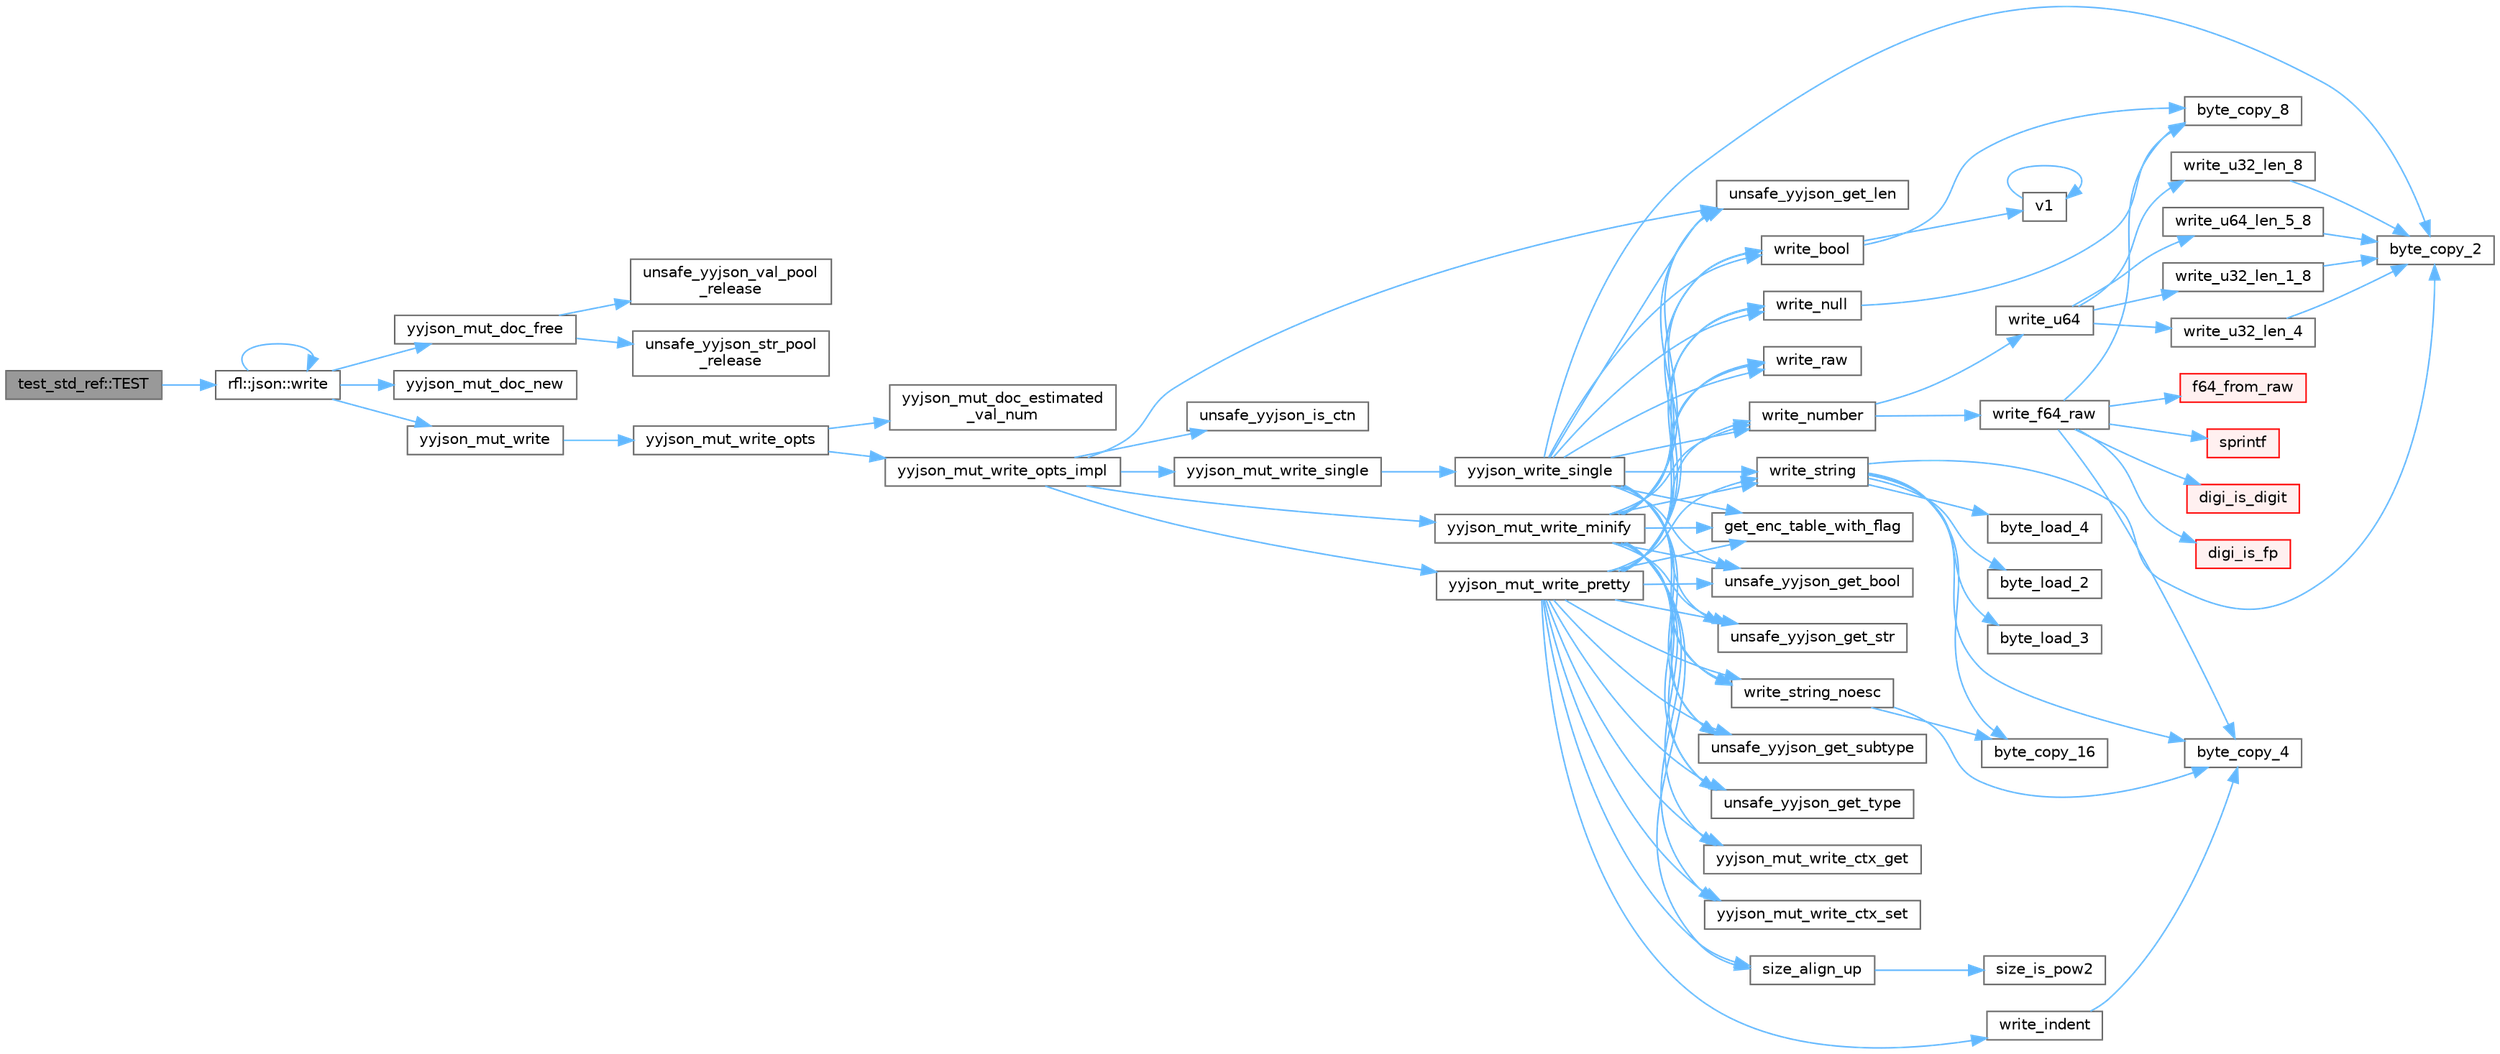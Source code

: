digraph "test_std_ref::TEST"
{
 // LATEX_PDF_SIZE
  bgcolor="transparent";
  edge [fontname=Helvetica,fontsize=10,labelfontname=Helvetica,labelfontsize=10];
  node [fontname=Helvetica,fontsize=10,shape=box,height=0.2,width=0.4];
  rankdir="LR";
  Node1 [id="Node000001",label="test_std_ref::TEST",height=0.2,width=0.4,color="gray40", fillcolor="grey60", style="filled", fontcolor="black",tooltip=" "];
  Node1 -> Node2 [id="edge91_Node000001_Node000002",color="steelblue1",style="solid",tooltip=" "];
  Node2 [id="Node000002",label="rfl::json::write",height=0.2,width=0.4,color="grey40", fillcolor="white", style="filled",URL="$namespacerfl_1_1json.html#af39a23539424555b8c970d12a58e547f",tooltip="Returns a JSON string."];
  Node2 -> Node2 [id="edge92_Node000002_Node000002",color="steelblue1",style="solid",tooltip=" "];
  Node2 -> Node3 [id="edge93_Node000002_Node000003",color="steelblue1",style="solid",tooltip=" "];
  Node3 [id="Node000003",label="yyjson_mut_doc_free",height=0.2,width=0.4,color="grey40", fillcolor="white", style="filled",URL="$yyjson_8c.html#a473b53dd223f25a117a6fe3b543bfdb1",tooltip=" "];
  Node3 -> Node4 [id="edge94_Node000003_Node000004",color="steelblue1",style="solid",tooltip=" "];
  Node4 [id="Node000004",label="unsafe_yyjson_str_pool\l_release",height=0.2,width=0.4,color="grey40", fillcolor="white", style="filled",URL="$yyjson_8c.html#a68827985804124f8d26d256b07877cf9",tooltip=" "];
  Node3 -> Node5 [id="edge95_Node000003_Node000005",color="steelblue1",style="solid",tooltip=" "];
  Node5 [id="Node000005",label="unsafe_yyjson_val_pool\l_release",height=0.2,width=0.4,color="grey40", fillcolor="white", style="filled",URL="$yyjson_8c.html#a423ab190d8ce947af71ff1a45ab76805",tooltip=" "];
  Node2 -> Node6 [id="edge96_Node000002_Node000006",color="steelblue1",style="solid",tooltip=" "];
  Node6 [id="Node000006",label="yyjson_mut_doc_new",height=0.2,width=0.4,color="grey40", fillcolor="white", style="filled",URL="$yyjson_8c.html#a94a8c1c5f4e47e11e268d7f4c0e4cb1a",tooltip=" "];
  Node2 -> Node7 [id="edge97_Node000002_Node000007",color="steelblue1",style="solid",tooltip=" "];
  Node7 [id="Node000007",label="yyjson_mut_write",height=0.2,width=0.4,color="grey40", fillcolor="white", style="filled",URL="$yyjson_8h.html#a881e2ee3f487385810829df8bc675f1f",tooltip=" "];
  Node7 -> Node8 [id="edge98_Node000007_Node000008",color="steelblue1",style="solid",tooltip=" "];
  Node8 [id="Node000008",label="yyjson_mut_write_opts",height=0.2,width=0.4,color="grey40", fillcolor="white", style="filled",URL="$yyjson_8c.html#a43932e149602ddfcd9257648ea36e553",tooltip=" "];
  Node8 -> Node9 [id="edge99_Node000008_Node000009",color="steelblue1",style="solid",tooltip=" "];
  Node9 [id="Node000009",label="yyjson_mut_doc_estimated\l_val_num",height=0.2,width=0.4,color="grey40", fillcolor="white", style="filled",URL="$yyjson_8c.html#ac9cfbe501c1317baf92c53571c7333ee",tooltip=" "];
  Node8 -> Node10 [id="edge100_Node000008_Node000010",color="steelblue1",style="solid",tooltip=" "];
  Node10 [id="Node000010",label="yyjson_mut_write_opts_impl",height=0.2,width=0.4,color="grey40", fillcolor="white", style="filled",URL="$yyjson_8c.html#a9419498fed912dda63693d15ff91c74c",tooltip=" "];
  Node10 -> Node11 [id="edge101_Node000010_Node000011",color="steelblue1",style="solid",tooltip=" "];
  Node11 [id="Node000011",label="unsafe_yyjson_get_len",height=0.2,width=0.4,color="grey40", fillcolor="white", style="filled",URL="$yyjson_8h.html#a445bf8a7f9981e4797bf95db944ddf8f",tooltip=" "];
  Node10 -> Node12 [id="edge102_Node000010_Node000012",color="steelblue1",style="solid",tooltip=" "];
  Node12 [id="Node000012",label="unsafe_yyjson_is_ctn",height=0.2,width=0.4,color="grey40", fillcolor="white", style="filled",URL="$yyjson_8h.html#afe1e8995e63d29297d569c4a848bf5a2",tooltip=" "];
  Node10 -> Node13 [id="edge103_Node000010_Node000013",color="steelblue1",style="solid",tooltip=" "];
  Node13 [id="Node000013",label="yyjson_mut_write_minify",height=0.2,width=0.4,color="grey40", fillcolor="white", style="filled",URL="$yyjson_8c.html#a41b0f7caeaed5e6075fdbad6e37daa44",tooltip=" "];
  Node13 -> Node14 [id="edge104_Node000013_Node000014",color="steelblue1",style="solid",tooltip=" "];
  Node14 [id="Node000014",label="get_enc_table_with_flag",height=0.2,width=0.4,color="grey40", fillcolor="white", style="filled",URL="$yyjson_8c.html#a4b810e39a1c70f479ea48f4b6be239b0",tooltip=" "];
  Node13 -> Node15 [id="edge105_Node000013_Node000015",color="steelblue1",style="solid",tooltip=" "];
  Node15 [id="Node000015",label="size_align_up",height=0.2,width=0.4,color="grey40", fillcolor="white", style="filled",URL="$yyjson_8c.html#aee0ecba3f0e01a145a4bd084c40b53b6",tooltip=" "];
  Node15 -> Node16 [id="edge106_Node000015_Node000016",color="steelblue1",style="solid",tooltip=" "];
  Node16 [id="Node000016",label="size_is_pow2",height=0.2,width=0.4,color="grey40", fillcolor="white", style="filled",URL="$yyjson_8c.html#a9c435a75a5fc566d5382ba2646704a18",tooltip=" "];
  Node13 -> Node17 [id="edge107_Node000013_Node000017",color="steelblue1",style="solid",tooltip=" "];
  Node17 [id="Node000017",label="unsafe_yyjson_get_bool",height=0.2,width=0.4,color="grey40", fillcolor="white", style="filled",URL="$yyjson_8h.html#a3ef8c1e13a7f67eead2d945125769f90",tooltip=" "];
  Node13 -> Node11 [id="edge108_Node000013_Node000011",color="steelblue1",style="solid",tooltip=" "];
  Node13 -> Node18 [id="edge109_Node000013_Node000018",color="steelblue1",style="solid",tooltip=" "];
  Node18 [id="Node000018",label="unsafe_yyjson_get_str",height=0.2,width=0.4,color="grey40", fillcolor="white", style="filled",URL="$yyjson_8h.html#a879b3c14194afd5b60d663640998c020",tooltip=" "];
  Node13 -> Node19 [id="edge110_Node000013_Node000019",color="steelblue1",style="solid",tooltip=" "];
  Node19 [id="Node000019",label="unsafe_yyjson_get_subtype",height=0.2,width=0.4,color="grey40", fillcolor="white", style="filled",URL="$yyjson_8h.html#a735848e46f26bfe3dfb333c7f890205e",tooltip=" "];
  Node13 -> Node20 [id="edge111_Node000013_Node000020",color="steelblue1",style="solid",tooltip=" "];
  Node20 [id="Node000020",label="unsafe_yyjson_get_type",height=0.2,width=0.4,color="grey40", fillcolor="white", style="filled",URL="$yyjson_8h.html#a25aa2b2a33dccb9af7da4576b3cbe6ab",tooltip=" "];
  Node13 -> Node21 [id="edge112_Node000013_Node000021",color="steelblue1",style="solid",tooltip=" "];
  Node21 [id="Node000021",label="write_bool",height=0.2,width=0.4,color="grey40", fillcolor="white", style="filled",URL="$yyjson_8c.html#a8f48aafc5963521f3da75e2448f0d084",tooltip=" "];
  Node21 -> Node22 [id="edge113_Node000021_Node000022",color="steelblue1",style="solid",tooltip=" "];
  Node22 [id="Node000022",label="byte_copy_8",height=0.2,width=0.4,color="grey40", fillcolor="white", style="filled",URL="$yyjson_8c.html#a03dd49c937c12d9a85deaac184d25eb9",tooltip=" "];
  Node21 -> Node23 [id="edge114_Node000021_Node000023",color="steelblue1",style="solid",tooltip=" "];
  Node23 [id="Node000023",label="v1",height=0.2,width=0.4,color="grey40", fillcolor="white", style="filled",URL="$_tutorial___reshape_mat2_vec_8cpp.html#a10bd710692c91bc238f2e1da77730678",tooltip=" "];
  Node23 -> Node23 [id="edge115_Node000023_Node000023",color="steelblue1",style="solid",tooltip=" "];
  Node13 -> Node24 [id="edge116_Node000013_Node000024",color="steelblue1",style="solid",tooltip=" "];
  Node24 [id="Node000024",label="write_null",height=0.2,width=0.4,color="grey40", fillcolor="white", style="filled",URL="$yyjson_8c.html#a9ab2502373a7c2ad7decc10b76c47043",tooltip=" "];
  Node24 -> Node22 [id="edge117_Node000024_Node000022",color="steelblue1",style="solid",tooltip=" "];
  Node13 -> Node25 [id="edge118_Node000013_Node000025",color="steelblue1",style="solid",tooltip=" "];
  Node25 [id="Node000025",label="write_number",height=0.2,width=0.4,color="grey40", fillcolor="white", style="filled",URL="$yyjson_8c.html#a7a6eb98c82d060a1b4b1b25ae9169770",tooltip=" "];
  Node25 -> Node26 [id="edge119_Node000025_Node000026",color="steelblue1",style="solid",tooltip=" "];
  Node26 [id="Node000026",label="write_f64_raw",height=0.2,width=0.4,color="grey40", fillcolor="white", style="filled",URL="$yyjson_8c.html#a429024eddbd3335464adf309aef2db7f",tooltip=" "];
  Node26 -> Node27 [id="edge120_Node000026_Node000027",color="steelblue1",style="solid",tooltip=" "];
  Node27 [id="Node000027",label="byte_copy_4",height=0.2,width=0.4,color="grey40", fillcolor="white", style="filled",URL="$yyjson_8c.html#a98219967baeab34ab615b4ccda0df146",tooltip=" "];
  Node26 -> Node22 [id="edge121_Node000026_Node000022",color="steelblue1",style="solid",tooltip=" "];
  Node26 -> Node28 [id="edge122_Node000026_Node000028",color="steelblue1",style="solid",tooltip=" "];
  Node28 [id="Node000028",label="digi_is_digit",height=0.2,width=0.4,color="red", fillcolor="#FFF0F0", style="filled",URL="$yyjson_8c.html#ac16e36c200b16a17041aac1ed37276d7",tooltip=" "];
  Node26 -> Node30 [id="edge123_Node000026_Node000030",color="steelblue1",style="solid",tooltip=" "];
  Node30 [id="Node000030",label="digi_is_fp",height=0.2,width=0.4,color="red", fillcolor="#FFF0F0", style="filled",URL="$yyjson_8c.html#ac38bca46c8cbb1107ca4188d2eb4fcbe",tooltip=" "];
  Node26 -> Node31 [id="edge124_Node000026_Node000031",color="steelblue1",style="solid",tooltip=" "];
  Node31 [id="Node000031",label="f64_from_raw",height=0.2,width=0.4,color="red", fillcolor="#FFF0F0", style="filled",URL="$yyjson_8c.html#a7d61d2afe6fefb1935af9086d95ee8a8",tooltip=" "];
  Node26 -> Node33 [id="edge125_Node000026_Node000033",color="steelblue1",style="solid",tooltip=" "];
  Node33 [id="Node000033",label="sprintf",height=0.2,width=0.4,color="red", fillcolor="#FFF0F0", style="filled",URL="$printf_8h.html#aa7d2e7e454d3fe606a71504a119dc894",tooltip=" "];
  Node25 -> Node63 [id="edge126_Node000025_Node000063",color="steelblue1",style="solid",tooltip=" "];
  Node63 [id="Node000063",label="write_u64",height=0.2,width=0.4,color="grey40", fillcolor="white", style="filled",URL="$yyjson_8c.html#aa2f06c8a20b378eb29cfe95d0af5c95e",tooltip=" "];
  Node63 -> Node64 [id="edge127_Node000063_Node000064",color="steelblue1",style="solid",tooltip=" "];
  Node64 [id="Node000064",label="write_u32_len_1_8",height=0.2,width=0.4,color="grey40", fillcolor="white", style="filled",URL="$yyjson_8c.html#a5a7d8b8a37067ca47adb0b419814ef9a",tooltip=" "];
  Node64 -> Node65 [id="edge128_Node000064_Node000065",color="steelblue1",style="solid",tooltip=" "];
  Node65 [id="Node000065",label="byte_copy_2",height=0.2,width=0.4,color="grey40", fillcolor="white", style="filled",URL="$yyjson_8c.html#ac6a11726824f52b6413a67488f5a3152",tooltip=" "];
  Node63 -> Node66 [id="edge129_Node000063_Node000066",color="steelblue1",style="solid",tooltip=" "];
  Node66 [id="Node000066",label="write_u32_len_4",height=0.2,width=0.4,color="grey40", fillcolor="white", style="filled",URL="$yyjson_8c.html#ae5ef2b18cbf8ab8c261b23aab6d3bea3",tooltip=" "];
  Node66 -> Node65 [id="edge130_Node000066_Node000065",color="steelblue1",style="solid",tooltip=" "];
  Node63 -> Node67 [id="edge131_Node000063_Node000067",color="steelblue1",style="solid",tooltip=" "];
  Node67 [id="Node000067",label="write_u32_len_8",height=0.2,width=0.4,color="grey40", fillcolor="white", style="filled",URL="$yyjson_8c.html#ab1d9fcbafc860e770ed5aa9fc70577fc",tooltip=" "];
  Node67 -> Node65 [id="edge132_Node000067_Node000065",color="steelblue1",style="solid",tooltip=" "];
  Node63 -> Node68 [id="edge133_Node000063_Node000068",color="steelblue1",style="solid",tooltip=" "];
  Node68 [id="Node000068",label="write_u64_len_5_8",height=0.2,width=0.4,color="grey40", fillcolor="white", style="filled",URL="$yyjson_8c.html#a5b33c978167aa4a5c34d27715c133757",tooltip=" "];
  Node68 -> Node65 [id="edge134_Node000068_Node000065",color="steelblue1",style="solid",tooltip=" "];
  Node13 -> Node69 [id="edge135_Node000013_Node000069",color="steelblue1",style="solid",tooltip=" "];
  Node69 [id="Node000069",label="write_raw",height=0.2,width=0.4,color="grey40", fillcolor="white", style="filled",URL="$yyjson_8c.html#a595a43099038f73ab0af2b4209b1f0fd",tooltip=" "];
  Node13 -> Node70 [id="edge136_Node000013_Node000070",color="steelblue1",style="solid",tooltip=" "];
  Node70 [id="Node000070",label="write_string",height=0.2,width=0.4,color="grey40", fillcolor="white", style="filled",URL="$yyjson_8c.html#a1aadf662e6fc22a6419db27146e38472",tooltip=" "];
  Node70 -> Node71 [id="edge137_Node000070_Node000071",color="steelblue1",style="solid",tooltip=" "];
  Node71 [id="Node000071",label="byte_copy_16",height=0.2,width=0.4,color="grey40", fillcolor="white", style="filled",URL="$yyjson_8c.html#a1720d43cc1ae5984a4e5751dbe7301a0",tooltip=" "];
  Node70 -> Node65 [id="edge138_Node000070_Node000065",color="steelblue1",style="solid",tooltip=" "];
  Node70 -> Node27 [id="edge139_Node000070_Node000027",color="steelblue1",style="solid",tooltip=" "];
  Node70 -> Node72 [id="edge140_Node000070_Node000072",color="steelblue1",style="solid",tooltip=" "];
  Node72 [id="Node000072",label="byte_load_2",height=0.2,width=0.4,color="grey40", fillcolor="white", style="filled",URL="$yyjson_8c.html#abd106e94ebb52b1b9c0e79e2246f24bd",tooltip=" "];
  Node70 -> Node73 [id="edge141_Node000070_Node000073",color="steelblue1",style="solid",tooltip=" "];
  Node73 [id="Node000073",label="byte_load_3",height=0.2,width=0.4,color="grey40", fillcolor="white", style="filled",URL="$yyjson_8c.html#a31005a45113248534b4ae663dc0a85f3",tooltip=" "];
  Node70 -> Node74 [id="edge142_Node000070_Node000074",color="steelblue1",style="solid",tooltip=" "];
  Node74 [id="Node000074",label="byte_load_4",height=0.2,width=0.4,color="grey40", fillcolor="white", style="filled",URL="$yyjson_8c.html#a87c460a03bebacd0dcdad97440488c2b",tooltip=" "];
  Node13 -> Node75 [id="edge143_Node000013_Node000075",color="steelblue1",style="solid",tooltip=" "];
  Node75 [id="Node000075",label="write_string_noesc",height=0.2,width=0.4,color="grey40", fillcolor="white", style="filled",URL="$yyjson_8c.html#ab1d27351bed7d1f6f632f75dcf9846de",tooltip=" "];
  Node75 -> Node71 [id="edge144_Node000075_Node000071",color="steelblue1",style="solid",tooltip=" "];
  Node75 -> Node27 [id="edge145_Node000075_Node000027",color="steelblue1",style="solid",tooltip=" "];
  Node13 -> Node76 [id="edge146_Node000013_Node000076",color="steelblue1",style="solid",tooltip=" "];
  Node76 [id="Node000076",label="yyjson_mut_write_ctx_get",height=0.2,width=0.4,color="grey40", fillcolor="white", style="filled",URL="$yyjson_8c.html#a7330d6789bda008b50a3a964e17629c4",tooltip=" "];
  Node13 -> Node77 [id="edge147_Node000013_Node000077",color="steelblue1",style="solid",tooltip=" "];
  Node77 [id="Node000077",label="yyjson_mut_write_ctx_set",height=0.2,width=0.4,color="grey40", fillcolor="white", style="filled",URL="$yyjson_8c.html#ad170c12cec69275d5f79d760bd3b1a0a",tooltip=" "];
  Node10 -> Node78 [id="edge148_Node000010_Node000078",color="steelblue1",style="solid",tooltip=" "];
  Node78 [id="Node000078",label="yyjson_mut_write_pretty",height=0.2,width=0.4,color="grey40", fillcolor="white", style="filled",URL="$yyjson_8c.html#a5bd41dfbb867b6521e1f7571f3615b0f",tooltip=" "];
  Node78 -> Node14 [id="edge149_Node000078_Node000014",color="steelblue1",style="solid",tooltip=" "];
  Node78 -> Node15 [id="edge150_Node000078_Node000015",color="steelblue1",style="solid",tooltip=" "];
  Node78 -> Node17 [id="edge151_Node000078_Node000017",color="steelblue1",style="solid",tooltip=" "];
  Node78 -> Node11 [id="edge152_Node000078_Node000011",color="steelblue1",style="solid",tooltip=" "];
  Node78 -> Node18 [id="edge153_Node000078_Node000018",color="steelblue1",style="solid",tooltip=" "];
  Node78 -> Node19 [id="edge154_Node000078_Node000019",color="steelblue1",style="solid",tooltip=" "];
  Node78 -> Node20 [id="edge155_Node000078_Node000020",color="steelblue1",style="solid",tooltip=" "];
  Node78 -> Node21 [id="edge156_Node000078_Node000021",color="steelblue1",style="solid",tooltip=" "];
  Node78 -> Node79 [id="edge157_Node000078_Node000079",color="steelblue1",style="solid",tooltip=" "];
  Node79 [id="Node000079",label="write_indent",height=0.2,width=0.4,color="grey40", fillcolor="white", style="filled",URL="$yyjson_8c.html#ac6e21689f9ccf3981672a321d7d02e47",tooltip=" "];
  Node79 -> Node27 [id="edge158_Node000079_Node000027",color="steelblue1",style="solid",tooltip=" "];
  Node78 -> Node24 [id="edge159_Node000078_Node000024",color="steelblue1",style="solid",tooltip=" "];
  Node78 -> Node25 [id="edge160_Node000078_Node000025",color="steelblue1",style="solid",tooltip=" "];
  Node78 -> Node69 [id="edge161_Node000078_Node000069",color="steelblue1",style="solid",tooltip=" "];
  Node78 -> Node70 [id="edge162_Node000078_Node000070",color="steelblue1",style="solid",tooltip=" "];
  Node78 -> Node75 [id="edge163_Node000078_Node000075",color="steelblue1",style="solid",tooltip=" "];
  Node78 -> Node76 [id="edge164_Node000078_Node000076",color="steelblue1",style="solid",tooltip=" "];
  Node78 -> Node77 [id="edge165_Node000078_Node000077",color="steelblue1",style="solid",tooltip=" "];
  Node10 -> Node80 [id="edge166_Node000010_Node000080",color="steelblue1",style="solid",tooltip=" "];
  Node80 [id="Node000080",label="yyjson_mut_write_single",height=0.2,width=0.4,color="grey40", fillcolor="white", style="filled",URL="$yyjson_8c.html#a6453eece4aede41c7d909075ad2980e0",tooltip=" "];
  Node80 -> Node81 [id="edge167_Node000080_Node000081",color="steelblue1",style="solid",tooltip=" "];
  Node81 [id="Node000081",label="yyjson_write_single",height=0.2,width=0.4,color="grey40", fillcolor="white", style="filled",URL="$yyjson_8c.html#a083e9d39ef4daa8ddc5c6474ccf5e468",tooltip=" "];
  Node81 -> Node65 [id="edge168_Node000081_Node000065",color="steelblue1",style="solid",tooltip=" "];
  Node81 -> Node14 [id="edge169_Node000081_Node000014",color="steelblue1",style="solid",tooltip=" "];
  Node81 -> Node17 [id="edge170_Node000081_Node000017",color="steelblue1",style="solid",tooltip=" "];
  Node81 -> Node11 [id="edge171_Node000081_Node000011",color="steelblue1",style="solid",tooltip=" "];
  Node81 -> Node18 [id="edge172_Node000081_Node000018",color="steelblue1",style="solid",tooltip=" "];
  Node81 -> Node19 [id="edge173_Node000081_Node000019",color="steelblue1",style="solid",tooltip=" "];
  Node81 -> Node20 [id="edge174_Node000081_Node000020",color="steelblue1",style="solid",tooltip=" "];
  Node81 -> Node21 [id="edge175_Node000081_Node000021",color="steelblue1",style="solid",tooltip=" "];
  Node81 -> Node24 [id="edge176_Node000081_Node000024",color="steelblue1",style="solid",tooltip=" "];
  Node81 -> Node25 [id="edge177_Node000081_Node000025",color="steelblue1",style="solid",tooltip=" "];
  Node81 -> Node69 [id="edge178_Node000081_Node000069",color="steelblue1",style="solid",tooltip=" "];
  Node81 -> Node70 [id="edge179_Node000081_Node000070",color="steelblue1",style="solid",tooltip=" "];
  Node81 -> Node75 [id="edge180_Node000081_Node000075",color="steelblue1",style="solid",tooltip=" "];
}
